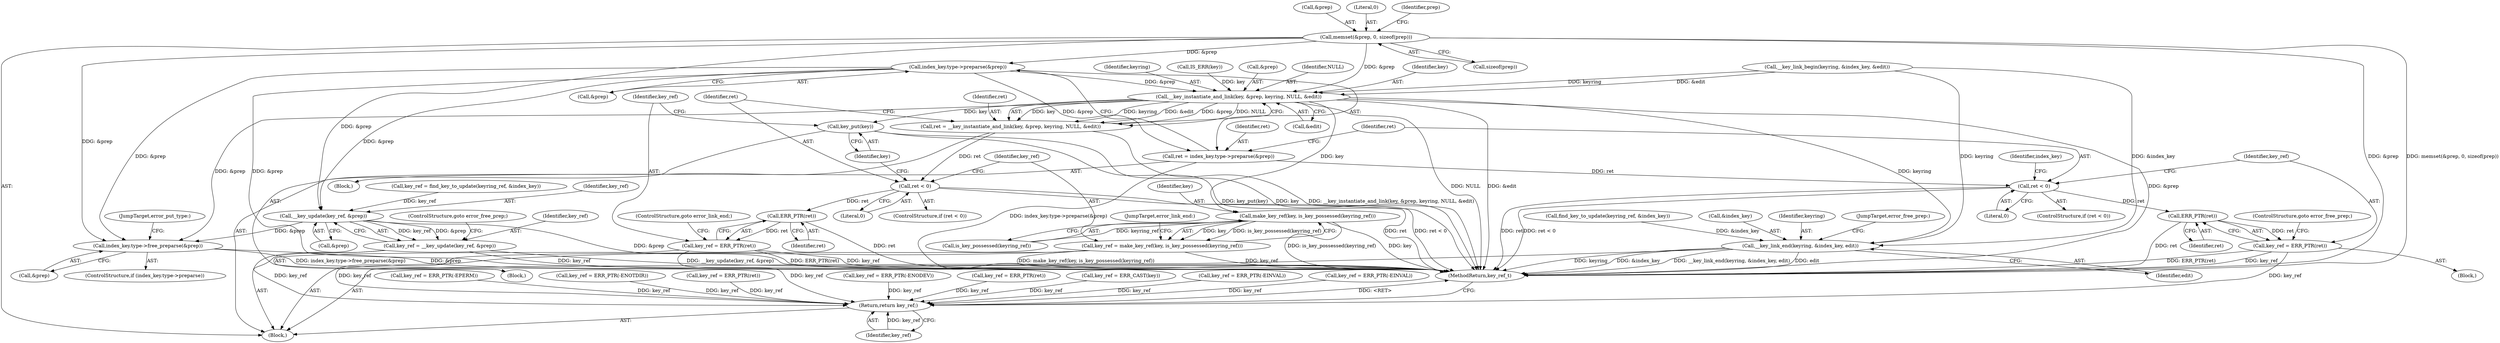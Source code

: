 digraph "0_linux_c06cfb08b88dfbe13be44a69ae2fdc3a7c902d81_2@API" {
"1000199" [label="(Call,memset(&prep, 0, sizeof(prep)))"];
"1000245" [label="(Call,index_key.type->preparse(&prep))"];
"1000243" [label="(Call,ret = index_key.type->preparse(&prep))"];
"1000249" [label="(Call,ret < 0)"];
"1000255" [label="(Call,ERR_PTR(ret))"];
"1000253" [label="(Call,key_ref = ERR_PTR(ret))"];
"1000483" [label="(Return,return key_ref;)"];
"1000435" [label="(Call,__key_instantiate_and_link(key, &prep, keyring, NULL, &edit))"];
"1000433" [label="(Call,ret = __key_instantiate_and_link(key, &prep, keyring, NULL, &edit))"];
"1000444" [label="(Call,ret < 0)"];
"1000452" [label="(Call,ERR_PTR(ret))"];
"1000450" [label="(Call,key_ref = ERR_PTR(ret))"];
"1000448" [label="(Call,key_put(key))"];
"1000457" [label="(Call,make_key_ref(key, is_key_possessed(keyring_ref)))"];
"1000455" [label="(Call,key_ref = make_key_ref(key, is_key_possessed(keyring_ref)))"];
"1000462" [label="(Call,__key_link_end(keyring, &index_key, edit))"];
"1000474" [label="(Call,index_key.type->free_preparse(&prep))"];
"1000493" [label="(Call,__key_update(key_ref, &prep))"];
"1000491" [label="(Call,key_ref = __key_update(key_ref, &prep))"];
"1000493" [label="(Call,__key_update(key_ref, &prep))"];
"1000255" [label="(Call,ERR_PTR(ret))"];
"1000452" [label="(Call,ERR_PTR(ret))"];
"1000464" [label="(Call,&index_key)"];
"1000440" [label="(Identifier,NULL)"];
"1000289" [label="(Call,key_ref = ERR_PTR(-EPERM))"];
"1000254" [label="(Identifier,key_ref)"];
"1000455" [label="(Call,key_ref = make_key_ref(key, is_key_possessed(keyring_ref)))"];
"1000477" [label="(JumpTarget,error_put_type:)"];
"1000491" [label="(Call,key_ref = __key_update(key_ref, &prep))"];
"1000443" [label="(ControlStructure,if (ret < 0))"];
"1000461" [label="(JumpTarget,error_link_end:)"];
"1000436" [label="(Identifier,key)"];
"1000454" [label="(ControlStructure,goto error_link_end;)"];
"1000200" [label="(Call,&prep)"];
"1000186" [label="(Call,key_ref = ERR_PTR(-ENOTDIR))"];
"1000252" [label="(Block,)"];
"1000459" [label="(Call,is_key_possessed(keyring_ref))"];
"1000463" [label="(Identifier,keyring)"];
"1000435" [label="(Call,__key_instantiate_and_link(key, &prep, keyring, NULL, &edit))"];
"1000203" [label="(Call,sizeof(prep))"];
"1000343" [label="(Call,key_ref = ERR_PTR(ret))"];
"1000492" [label="(Identifier,key_ref)"];
"1000458" [label="(Identifier,key)"];
"1000253" [label="(Call,key_ref = ERR_PTR(ret))"];
"1000115" [label="(Block,)"];
"1000484" [label="(Identifier,key_ref)"];
"1000433" [label="(Call,ret = __key_instantiate_and_link(key, &prep, keyring, NULL, &edit))"];
"1000257" [label="(ControlStructure,goto error_free_prep;)"];
"1000439" [label="(Identifier,keyring)"];
"1000447" [label="(Block,)"];
"1000261" [label="(Identifier,index_key)"];
"1000251" [label="(Literal,0)"];
"1000142" [label="(Call,key_ref = ERR_PTR(-ENODEV))"];
"1000256" [label="(Identifier,ret)"];
"1000453" [label="(Identifier,ret)"];
"1000250" [label="(Identifier,ret)"];
"1000441" [label="(Call,&edit)"];
"1000357" [label="(Call,find_key_to_update(keyring_ref, &index_key))"];
"1000475" [label="(Call,&prep)"];
"1000457" [label="(Call,make_key_ref(key, is_key_possessed(keyring_ref)))"];
"1000248" [label="(ControlStructure,if (ret < 0))"];
"1000468" [label="(ControlStructure,if (index_key.type->preparse))"];
"1000498" [label="(MethodReturn,key_ref_t)"];
"1000328" [label="(Call,key_ref = ERR_PTR(ret))"];
"1000244" [label="(Identifier,ret)"];
"1000249" [label="(Call,ret < 0)"];
"1000428" [label="(Call,key_ref = ERR_CAST(key))"];
"1000466" [label="(Identifier,edit)"];
"1000425" [label="(Call,IS_ERR(key))"];
"1000494" [label="(Identifier,key_ref)"];
"1000245" [label="(Call,index_key.type->preparse(&prep))"];
"1000242" [label="(Block,)"];
"1000483" [label="(Return,return key_ref;)"];
"1000446" [label="(Literal,0)"];
"1000437" [label="(Call,&prep)"];
"1000497" [label="(ControlStructure,goto error_free_prep;)"];
"1000148" [label="(Call,key_ref = ERR_PTR(-EINVAL))"];
"1000456" [label="(Identifier,key_ref)"];
"1000450" [label="(Call,key_ref = ERR_PTR(ret))"];
"1000243" [label="(Call,ret = index_key.type->preparse(&prep))"];
"1000445" [label="(Identifier,ret)"];
"1000434" [label="(Identifier,ret)"];
"1000317" [label="(Call,__key_link_begin(keyring, &index_key, &edit))"];
"1000448" [label="(Call,key_put(key))"];
"1000467" [label="(JumpTarget,error_free_prep:)"];
"1000495" [label="(Call,&prep)"];
"1000355" [label="(Call,key_ref = find_key_to_update(keyring_ref, &index_key))"];
"1000474" [label="(Call,index_key.type->free_preparse(&prep))"];
"1000246" [label="(Call,&prep)"];
"1000462" [label="(Call,__key_link_end(keyring, &index_key, edit))"];
"1000202" [label="(Literal,0)"];
"1000444" [label="(Call,ret < 0)"];
"1000270" [label="(Call,key_ref = ERR_PTR(-EINVAL))"];
"1000449" [label="(Identifier,key)"];
"1000451" [label="(Identifier,key_ref)"];
"1000199" [label="(Call,memset(&prep, 0, sizeof(prep)))"];
"1000207" [label="(Identifier,prep)"];
"1000199" -> "1000115"  [label="AST: "];
"1000199" -> "1000203"  [label="CFG: "];
"1000200" -> "1000199"  [label="AST: "];
"1000202" -> "1000199"  [label="AST: "];
"1000203" -> "1000199"  [label="AST: "];
"1000207" -> "1000199"  [label="CFG: "];
"1000199" -> "1000498"  [label="DDG: &prep"];
"1000199" -> "1000498"  [label="DDG: memset(&prep, 0, sizeof(prep))"];
"1000199" -> "1000245"  [label="DDG: &prep"];
"1000199" -> "1000435"  [label="DDG: &prep"];
"1000199" -> "1000474"  [label="DDG: &prep"];
"1000199" -> "1000493"  [label="DDG: &prep"];
"1000245" -> "1000243"  [label="AST: "];
"1000245" -> "1000246"  [label="CFG: "];
"1000246" -> "1000245"  [label="AST: "];
"1000243" -> "1000245"  [label="CFG: "];
"1000245" -> "1000498"  [label="DDG: &prep"];
"1000245" -> "1000243"  [label="DDG: &prep"];
"1000245" -> "1000435"  [label="DDG: &prep"];
"1000245" -> "1000474"  [label="DDG: &prep"];
"1000245" -> "1000493"  [label="DDG: &prep"];
"1000243" -> "1000242"  [label="AST: "];
"1000244" -> "1000243"  [label="AST: "];
"1000250" -> "1000243"  [label="CFG: "];
"1000243" -> "1000498"  [label="DDG: index_key.type->preparse(&prep)"];
"1000243" -> "1000249"  [label="DDG: ret"];
"1000249" -> "1000248"  [label="AST: "];
"1000249" -> "1000251"  [label="CFG: "];
"1000250" -> "1000249"  [label="AST: "];
"1000251" -> "1000249"  [label="AST: "];
"1000254" -> "1000249"  [label="CFG: "];
"1000261" -> "1000249"  [label="CFG: "];
"1000249" -> "1000498"  [label="DDG: ret"];
"1000249" -> "1000498"  [label="DDG: ret < 0"];
"1000249" -> "1000255"  [label="DDG: ret"];
"1000255" -> "1000253"  [label="AST: "];
"1000255" -> "1000256"  [label="CFG: "];
"1000256" -> "1000255"  [label="AST: "];
"1000253" -> "1000255"  [label="CFG: "];
"1000255" -> "1000498"  [label="DDG: ret"];
"1000255" -> "1000253"  [label="DDG: ret"];
"1000253" -> "1000252"  [label="AST: "];
"1000254" -> "1000253"  [label="AST: "];
"1000257" -> "1000253"  [label="CFG: "];
"1000253" -> "1000498"  [label="DDG: ERR_PTR(ret)"];
"1000253" -> "1000498"  [label="DDG: key_ref"];
"1000253" -> "1000483"  [label="DDG: key_ref"];
"1000483" -> "1000115"  [label="AST: "];
"1000483" -> "1000484"  [label="CFG: "];
"1000484" -> "1000483"  [label="AST: "];
"1000498" -> "1000483"  [label="CFG: "];
"1000483" -> "1000498"  [label="DDG: <RET>"];
"1000484" -> "1000483"  [label="DDG: key_ref"];
"1000186" -> "1000483"  [label="DDG: key_ref"];
"1000343" -> "1000483"  [label="DDG: key_ref"];
"1000289" -> "1000483"  [label="DDG: key_ref"];
"1000148" -> "1000483"  [label="DDG: key_ref"];
"1000328" -> "1000483"  [label="DDG: key_ref"];
"1000142" -> "1000483"  [label="DDG: key_ref"];
"1000455" -> "1000483"  [label="DDG: key_ref"];
"1000450" -> "1000483"  [label="DDG: key_ref"];
"1000491" -> "1000483"  [label="DDG: key_ref"];
"1000270" -> "1000483"  [label="DDG: key_ref"];
"1000428" -> "1000483"  [label="DDG: key_ref"];
"1000435" -> "1000433"  [label="AST: "];
"1000435" -> "1000441"  [label="CFG: "];
"1000436" -> "1000435"  [label="AST: "];
"1000437" -> "1000435"  [label="AST: "];
"1000439" -> "1000435"  [label="AST: "];
"1000440" -> "1000435"  [label="AST: "];
"1000441" -> "1000435"  [label="AST: "];
"1000433" -> "1000435"  [label="CFG: "];
"1000435" -> "1000498"  [label="DDG: &prep"];
"1000435" -> "1000498"  [label="DDG: NULL"];
"1000435" -> "1000498"  [label="DDG: &edit"];
"1000435" -> "1000433"  [label="DDG: key"];
"1000435" -> "1000433"  [label="DDG: keyring"];
"1000435" -> "1000433"  [label="DDG: &edit"];
"1000435" -> "1000433"  [label="DDG: &prep"];
"1000435" -> "1000433"  [label="DDG: NULL"];
"1000425" -> "1000435"  [label="DDG: key"];
"1000317" -> "1000435"  [label="DDG: keyring"];
"1000317" -> "1000435"  [label="DDG: &edit"];
"1000435" -> "1000448"  [label="DDG: key"];
"1000435" -> "1000457"  [label="DDG: key"];
"1000435" -> "1000462"  [label="DDG: keyring"];
"1000435" -> "1000474"  [label="DDG: &prep"];
"1000433" -> "1000115"  [label="AST: "];
"1000434" -> "1000433"  [label="AST: "];
"1000445" -> "1000433"  [label="CFG: "];
"1000433" -> "1000498"  [label="DDG: __key_instantiate_and_link(key, &prep, keyring, NULL, &edit)"];
"1000433" -> "1000444"  [label="DDG: ret"];
"1000444" -> "1000443"  [label="AST: "];
"1000444" -> "1000446"  [label="CFG: "];
"1000445" -> "1000444"  [label="AST: "];
"1000446" -> "1000444"  [label="AST: "];
"1000449" -> "1000444"  [label="CFG: "];
"1000456" -> "1000444"  [label="CFG: "];
"1000444" -> "1000498"  [label="DDG: ret"];
"1000444" -> "1000498"  [label="DDG: ret < 0"];
"1000444" -> "1000452"  [label="DDG: ret"];
"1000452" -> "1000450"  [label="AST: "];
"1000452" -> "1000453"  [label="CFG: "];
"1000453" -> "1000452"  [label="AST: "];
"1000450" -> "1000452"  [label="CFG: "];
"1000452" -> "1000498"  [label="DDG: ret"];
"1000452" -> "1000450"  [label="DDG: ret"];
"1000450" -> "1000447"  [label="AST: "];
"1000451" -> "1000450"  [label="AST: "];
"1000454" -> "1000450"  [label="CFG: "];
"1000450" -> "1000498"  [label="DDG: ERR_PTR(ret)"];
"1000450" -> "1000498"  [label="DDG: key_ref"];
"1000448" -> "1000447"  [label="AST: "];
"1000448" -> "1000449"  [label="CFG: "];
"1000449" -> "1000448"  [label="AST: "];
"1000451" -> "1000448"  [label="CFG: "];
"1000448" -> "1000498"  [label="DDG: key"];
"1000448" -> "1000498"  [label="DDG: key_put(key)"];
"1000457" -> "1000455"  [label="AST: "];
"1000457" -> "1000459"  [label="CFG: "];
"1000458" -> "1000457"  [label="AST: "];
"1000459" -> "1000457"  [label="AST: "];
"1000455" -> "1000457"  [label="CFG: "];
"1000457" -> "1000498"  [label="DDG: is_key_possessed(keyring_ref)"];
"1000457" -> "1000498"  [label="DDG: key"];
"1000457" -> "1000455"  [label="DDG: key"];
"1000457" -> "1000455"  [label="DDG: is_key_possessed(keyring_ref)"];
"1000459" -> "1000457"  [label="DDG: keyring_ref"];
"1000455" -> "1000115"  [label="AST: "];
"1000456" -> "1000455"  [label="AST: "];
"1000461" -> "1000455"  [label="CFG: "];
"1000455" -> "1000498"  [label="DDG: make_key_ref(key, is_key_possessed(keyring_ref))"];
"1000455" -> "1000498"  [label="DDG: key_ref"];
"1000462" -> "1000115"  [label="AST: "];
"1000462" -> "1000466"  [label="CFG: "];
"1000463" -> "1000462"  [label="AST: "];
"1000464" -> "1000462"  [label="AST: "];
"1000466" -> "1000462"  [label="AST: "];
"1000467" -> "1000462"  [label="CFG: "];
"1000462" -> "1000498"  [label="DDG: keyring"];
"1000462" -> "1000498"  [label="DDG: &index_key"];
"1000462" -> "1000498"  [label="DDG: __key_link_end(keyring, &index_key, edit)"];
"1000462" -> "1000498"  [label="DDG: edit"];
"1000317" -> "1000462"  [label="DDG: keyring"];
"1000317" -> "1000462"  [label="DDG: &index_key"];
"1000357" -> "1000462"  [label="DDG: &index_key"];
"1000474" -> "1000468"  [label="AST: "];
"1000474" -> "1000475"  [label="CFG: "];
"1000475" -> "1000474"  [label="AST: "];
"1000477" -> "1000474"  [label="CFG: "];
"1000474" -> "1000498"  [label="DDG: index_key.type->free_preparse(&prep)"];
"1000474" -> "1000498"  [label="DDG: &prep"];
"1000493" -> "1000474"  [label="DDG: &prep"];
"1000493" -> "1000491"  [label="AST: "];
"1000493" -> "1000495"  [label="CFG: "];
"1000494" -> "1000493"  [label="AST: "];
"1000495" -> "1000493"  [label="AST: "];
"1000491" -> "1000493"  [label="CFG: "];
"1000493" -> "1000498"  [label="DDG: &prep"];
"1000493" -> "1000491"  [label="DDG: key_ref"];
"1000493" -> "1000491"  [label="DDG: &prep"];
"1000355" -> "1000493"  [label="DDG: key_ref"];
"1000491" -> "1000115"  [label="AST: "];
"1000492" -> "1000491"  [label="AST: "];
"1000497" -> "1000491"  [label="CFG: "];
"1000491" -> "1000498"  [label="DDG: __key_update(key_ref, &prep)"];
"1000491" -> "1000498"  [label="DDG: key_ref"];
}
